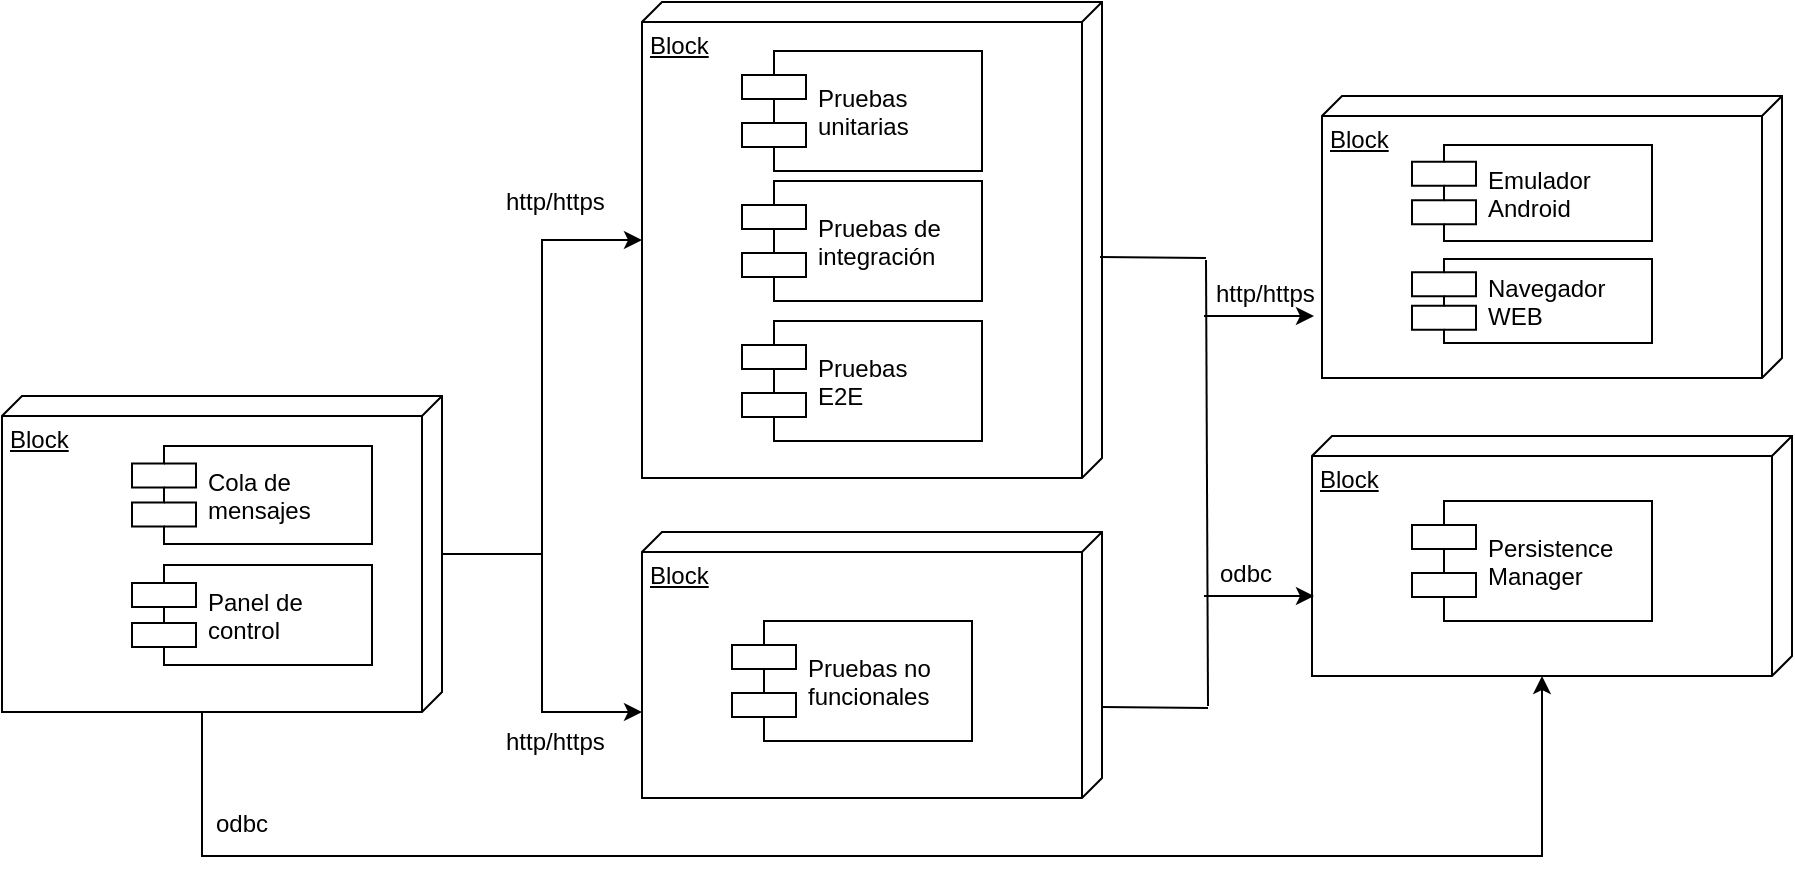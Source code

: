 <mxfile version="11.2.7" type="device" pages="1"><diagram id="aY_K847EyMeKXDKdGplW" name="Page-1"><mxGraphModel dx="1026" dy="545" grid="1" gridSize="10" guides="1" tooltips="1" connect="1" arrows="1" fold="1" page="1" pageScale="1" pageWidth="827" pageHeight="1169" math="0" shadow="0"><root><mxCell id="0"/><mxCell id="1" parent="0"/><mxCell id="vcL2-YTeBXl8XTtylWyc-2" style="edgeStyle=orthogonalEdgeStyle;rounded=0;orthogonalLoop=1;jettySize=auto;html=1;entryX=0;entryY=0;entryDx=90;entryDy=230;entryPerimeter=0;" edge="1" parent="1" source="lZDjP8A5_pKXEH0jAWgb-10" target="lZDjP8A5_pKXEH0jAWgb-16"><mxGeometry relative="1" as="geometry"/></mxCell><mxCell id="vcL2-YTeBXl8XTtylWyc-18" style="edgeStyle=orthogonalEdgeStyle;rounded=0;orthogonalLoop=1;jettySize=auto;html=1;" edge="1" parent="1" source="lZDjP8A5_pKXEH0jAWgb-10" target="lZDjP8A5_pKXEH0jAWgb-13"><mxGeometry relative="1" as="geometry"/></mxCell><mxCell id="vcL2-YTeBXl8XTtylWyc-20" style="edgeStyle=orthogonalEdgeStyle;rounded=0;orthogonalLoop=1;jettySize=auto;html=1;entryX=0;entryY=0;entryDx=120;entryDy=125;entryPerimeter=0;" edge="1" parent="1" source="lZDjP8A5_pKXEH0jAWgb-10" target="lZDjP8A5_pKXEH0jAWgb-43"><mxGeometry relative="1" as="geometry"><Array as="points"><mxPoint x="280" y="590"/><mxPoint x="950" y="590"/></Array></mxGeometry></mxCell><mxCell id="lZDjP8A5_pKXEH0jAWgb-10" value="Block" style="verticalAlign=top;align=left;spacingTop=8;spacingLeft=2;spacingRight=12;shape=cube;size=10;direction=south;fontStyle=4;html=1;" parent="1" vertex="1"><mxGeometry x="180" y="360" width="220" height="158" as="geometry"/></mxCell><mxCell id="lZDjP8A5_pKXEH0jAWgb-13" value="Block" style="verticalAlign=top;align=left;spacingTop=8;spacingLeft=2;spacingRight=12;shape=cube;size=10;direction=south;fontStyle=4;html=1;" parent="1" vertex="1"><mxGeometry x="500" y="163" width="230" height="238" as="geometry"/></mxCell><mxCell id="lZDjP8A5_pKXEH0jAWgb-15" value="Pruebas&#10;unitarias" style="shape=component;align=left;spacingLeft=36;" parent="1" vertex="1"><mxGeometry x="550" y="187.5" width="120" height="60" as="geometry"/></mxCell><mxCell id="lZDjP8A5_pKXEH0jAWgb-16" value="Block" style="verticalAlign=top;align=left;spacingTop=8;spacingLeft=2;spacingRight=12;shape=cube;size=10;direction=south;fontStyle=4;html=1;" parent="1" vertex="1"><mxGeometry x="500" y="428" width="230" height="133" as="geometry"/></mxCell><mxCell id="lZDjP8A5_pKXEH0jAWgb-18" value="Block" style="verticalAlign=top;align=left;spacingTop=8;spacingLeft=2;spacingRight=12;shape=cube;size=10;direction=south;fontStyle=4;html=1;" parent="1" vertex="1"><mxGeometry x="840" y="210" width="230" height="141" as="geometry"/></mxCell><mxCell id="lZDjP8A5_pKXEH0jAWgb-20" value="Pruebas no&#10;funcionales" style="shape=component;align=left;spacingLeft=36;" parent="1" vertex="1"><mxGeometry x="545" y="472.5" width="120" height="60" as="geometry"/></mxCell><mxCell id="lZDjP8A5_pKXEH0jAWgb-22" value="Pruebas de &#10;integración" style="shape=component;align=left;spacingLeft=36;" parent="1" vertex="1"><mxGeometry x="550" y="252.5" width="120" height="60" as="geometry"/></mxCell><mxCell id="lZDjP8A5_pKXEH0jAWgb-24" value="Pruebas&#10;E2E" style="shape=component;align=left;spacingLeft=36;" parent="1" vertex="1"><mxGeometry x="550" y="322.5" width="120" height="60" as="geometry"/></mxCell><mxCell id="lZDjP8A5_pKXEH0jAWgb-35" value="http/https" style="text;html=1;resizable=0;points=[];autosize=1;align=left;verticalAlign=top;spacingTop=-4;" parent="1" vertex="1"><mxGeometry x="430" y="522.5" width="60" height="20" as="geometry"/></mxCell><mxCell id="lZDjP8A5_pKXEH0jAWgb-36" value="http/https" style="text;html=1;resizable=0;points=[];autosize=1;align=left;verticalAlign=top;spacingTop=-4;" parent="1" vertex="1"><mxGeometry x="430" y="252.5" width="60" height="20" as="geometry"/></mxCell><mxCell id="lZDjP8A5_pKXEH0jAWgb-37" value="Cola de &#10;mensajes" style="shape=component;align=left;spacingLeft=36;" parent="1" vertex="1"><mxGeometry x="245" y="385" width="120" height="49" as="geometry"/></mxCell><mxCell id="lZDjP8A5_pKXEH0jAWgb-43" value="Block" style="verticalAlign=top;align=left;spacingTop=8;spacingLeft=2;spacingRight=12;shape=cube;size=10;direction=south;fontStyle=4;html=1;" parent="1" vertex="1"><mxGeometry x="835" y="380" width="240" height="120" as="geometry"/></mxCell><mxCell id="lZDjP8A5_pKXEH0jAWgb-52" value="Persistence &#10;Manager" style="shape=component;align=left;spacingLeft=36;" parent="1" vertex="1"><mxGeometry x="885" y="412.5" width="120" height="60" as="geometry"/></mxCell><mxCell id="lZDjP8A5_pKXEH0jAWgb-53" value="Panel de &#10;control" style="shape=component;align=left;spacingLeft=36;" parent="1" vertex="1"><mxGeometry x="245" y="444.5" width="120" height="50" as="geometry"/></mxCell><mxCell id="lZDjP8A5_pKXEH0jAWgb-62" value="odbc" style="text;html=1;resizable=0;points=[];autosize=1;align=left;verticalAlign=top;spacingTop=-4;" parent="1" vertex="1"><mxGeometry x="787" y="438.5" width="40" height="20" as="geometry"/></mxCell><mxCell id="vcL2-YTeBXl8XTtylWyc-8" value="" style="endArrow=none;html=1;entryX=0.975;entryY=1.4;entryDx=0;entryDy=0;entryPerimeter=0;exitX=1;exitY=0.925;exitDx=0;exitDy=0;exitPerimeter=0;" edge="1" parent="1"><mxGeometry width="50" height="50" relative="1" as="geometry"><mxPoint x="783" y="515" as="sourcePoint"/><mxPoint x="782" y="292" as="targetPoint"/></mxGeometry></mxCell><mxCell id="vcL2-YTeBXl8XTtylWyc-9" value="" style="endArrow=none;html=1;" edge="1" parent="1"><mxGeometry width="50" height="50" relative="1" as="geometry"><mxPoint x="730" y="515.5" as="sourcePoint"/><mxPoint x="783" y="516" as="targetPoint"/></mxGeometry></mxCell><mxCell id="vcL2-YTeBXl8XTtylWyc-12" value="" style="endArrow=none;html=1;" edge="1" parent="1"><mxGeometry width="50" height="50" relative="1" as="geometry"><mxPoint x="729" y="290.5" as="sourcePoint"/><mxPoint x="782" y="291" as="targetPoint"/></mxGeometry></mxCell><mxCell id="vcL2-YTeBXl8XTtylWyc-13" value="" style="endArrow=classic;html=1;" edge="1" parent="1"><mxGeometry width="50" height="50" relative="1" as="geometry"><mxPoint x="781" y="320" as="sourcePoint"/><mxPoint x="836" y="320" as="targetPoint"/></mxGeometry></mxCell><mxCell id="vcL2-YTeBXl8XTtylWyc-14" value="" style="endArrow=classic;html=1;" edge="1" parent="1"><mxGeometry width="50" height="50" relative="1" as="geometry"><mxPoint x="781" y="460" as="sourcePoint"/><mxPoint x="836" y="460" as="targetPoint"/></mxGeometry></mxCell><mxCell id="vcL2-YTeBXl8XTtylWyc-15" value="Emulador&#10;Android" style="shape=component;align=left;spacingLeft=36;" vertex="1" parent="1"><mxGeometry x="885" y="234.5" width="120" height="48" as="geometry"/></mxCell><mxCell id="vcL2-YTeBXl8XTtylWyc-16" value="Navegador&#10;WEB" style="shape=component;align=left;spacingLeft=36;" vertex="1" parent="1"><mxGeometry x="885" y="291.5" width="120" height="42" as="geometry"/></mxCell><mxCell id="vcL2-YTeBXl8XTtylWyc-17" value="http/https" style="text;html=1;resizable=0;points=[];autosize=1;align=left;verticalAlign=top;spacingTop=-4;" vertex="1" parent="1"><mxGeometry x="785" y="298.5" width="60" height="20" as="geometry"/></mxCell><mxCell id="vcL2-YTeBXl8XTtylWyc-21" value="odbc" style="text;html=1;resizable=0;points=[];autosize=1;align=left;verticalAlign=top;spacingTop=-4;" vertex="1" parent="1"><mxGeometry x="285" y="564" width="40" height="20" as="geometry"/></mxCell></root></mxGraphModel></diagram></mxfile>